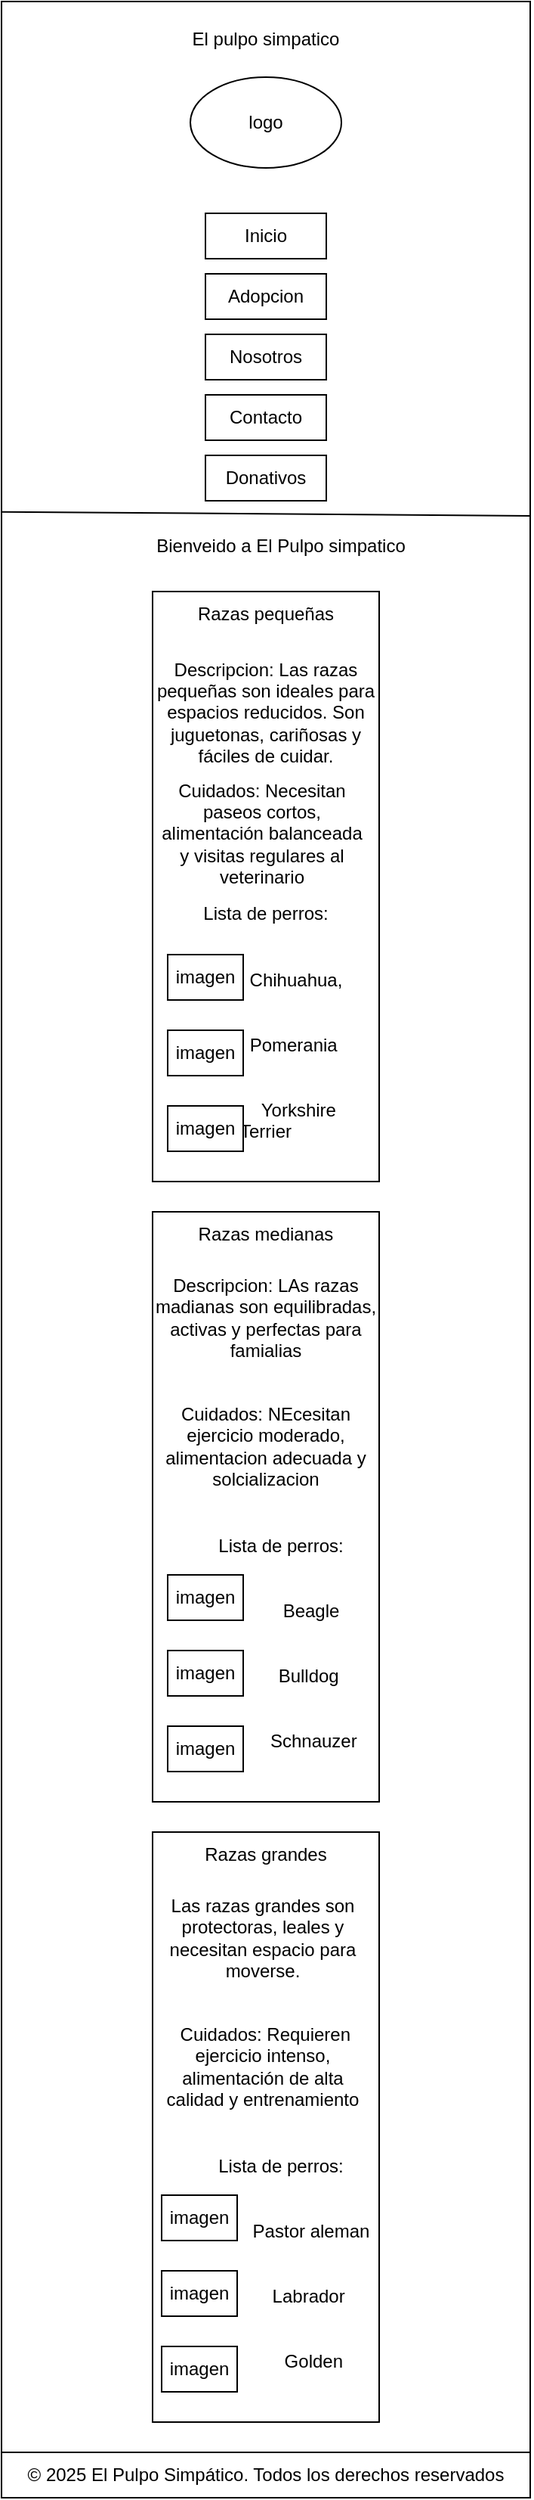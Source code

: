 <mxfile version="22.1.21" type="device">
  <diagram name="Página-1" id="oirGxPg0KlRsJ3XOexyb">
    <mxGraphModel dx="1032" dy="497" grid="1" gridSize="10" guides="1" tooltips="1" connect="1" arrows="1" fold="1" page="1" pageScale="1" pageWidth="827" pageHeight="1169" math="0" shadow="0">
      <root>
        <mxCell id="0" />
        <mxCell id="1" parent="0" />
        <mxCell id="zFN81QH3VRkSANwxlvUG-43" value="" style="group" vertex="1" connectable="0" parent="1">
          <mxGeometry x="40.0" width="350" height="1650" as="geometry" />
        </mxCell>
        <mxCell id="zFN81QH3VRkSANwxlvUG-1" value="" style="rounded=0;whiteSpace=wrap;html=1;" vertex="1" parent="zFN81QH3VRkSANwxlvUG-43">
          <mxGeometry x="2.132e-14" width="350" height="1620" as="geometry" />
        </mxCell>
        <mxCell id="zFN81QH3VRkSANwxlvUG-2" value="logo" style="ellipse;whiteSpace=wrap;html=1;" vertex="1" parent="zFN81QH3VRkSANwxlvUG-43">
          <mxGeometry x="125.0" y="50" width="100" height="60" as="geometry" />
        </mxCell>
        <mxCell id="zFN81QH3VRkSANwxlvUG-3" value="El pulpo simpatico" style="text;html=1;strokeColor=none;fillColor=none;align=center;verticalAlign=middle;whiteSpace=wrap;rounded=0;" vertex="1" parent="zFN81QH3VRkSANwxlvUG-43">
          <mxGeometry x="110.0" y="10" width="130" height="30" as="geometry" />
        </mxCell>
        <mxCell id="zFN81QH3VRkSANwxlvUG-4" value="" style="endArrow=none;html=1;rounded=0;exitX=-0.002;exitY=0.174;exitDx=0;exitDy=0;exitPerimeter=0;" edge="1" parent="zFN81QH3VRkSANwxlvUG-43">
          <mxGeometry width="50" height="50" relative="1" as="geometry">
            <mxPoint y="337.33" as="sourcePoint" />
            <mxPoint x="350" y="340" as="targetPoint" />
          </mxGeometry>
        </mxCell>
        <mxCell id="zFN81QH3VRkSANwxlvUG-5" value="Inicio" style="rounded=0;whiteSpace=wrap;html=1;" vertex="1" parent="zFN81QH3VRkSANwxlvUG-43">
          <mxGeometry x="135.0" y="140" width="80" height="30" as="geometry" />
        </mxCell>
        <mxCell id="zFN81QH3VRkSANwxlvUG-6" value="Adopcion" style="rounded=0;whiteSpace=wrap;html=1;" vertex="1" parent="zFN81QH3VRkSANwxlvUG-43">
          <mxGeometry x="135.0" y="180" width="80" height="30" as="geometry" />
        </mxCell>
        <mxCell id="zFN81QH3VRkSANwxlvUG-7" value="Nosotros" style="rounded=0;whiteSpace=wrap;html=1;" vertex="1" parent="zFN81QH3VRkSANwxlvUG-43">
          <mxGeometry x="135.0" y="220" width="80" height="30" as="geometry" />
        </mxCell>
        <mxCell id="zFN81QH3VRkSANwxlvUG-8" value="Contacto" style="rounded=0;whiteSpace=wrap;html=1;" vertex="1" parent="zFN81QH3VRkSANwxlvUG-43">
          <mxGeometry x="135.0" y="260" width="80" height="30" as="geometry" />
        </mxCell>
        <mxCell id="zFN81QH3VRkSANwxlvUG-9" value="Donativos" style="rounded=0;whiteSpace=wrap;html=1;" vertex="1" parent="zFN81QH3VRkSANwxlvUG-43">
          <mxGeometry x="135.0" y="300" width="80" height="30" as="geometry" />
        </mxCell>
        <mxCell id="zFN81QH3VRkSANwxlvUG-22" value="© 2025 El Pulpo Simpático. Todos los derechos reservados" style="rounded=0;whiteSpace=wrap;html=1;" vertex="1" parent="zFN81QH3VRkSANwxlvUG-43">
          <mxGeometry x="2.132e-14" y="1620" width="350" height="30" as="geometry" />
        </mxCell>
        <mxCell id="zFN81QH3VRkSANwxlvUG-37" value="Bienveido a El Pulpo simpatico" style="text;html=1;strokeColor=none;fillColor=none;align=center;verticalAlign=middle;whiteSpace=wrap;rounded=0;" vertex="1" parent="zFN81QH3VRkSANwxlvUG-43">
          <mxGeometry x="80.0" y="340" width="210" height="40" as="geometry" />
        </mxCell>
        <mxCell id="zFN81QH3VRkSANwxlvUG-39" value="" style="group" vertex="1" connectable="0" parent="zFN81QH3VRkSANwxlvUG-43">
          <mxGeometry x="100.0" y="800" width="150" height="390" as="geometry" />
        </mxCell>
        <mxCell id="zFN81QH3VRkSANwxlvUG-11" value="" style="rounded=0;whiteSpace=wrap;html=1;" vertex="1" parent="zFN81QH3VRkSANwxlvUG-39">
          <mxGeometry width="150" height="390" as="geometry" />
        </mxCell>
        <mxCell id="zFN81QH3VRkSANwxlvUG-23" value="Razas medianas" style="text;html=1;strokeColor=none;fillColor=none;align=center;verticalAlign=middle;whiteSpace=wrap;rounded=0;" vertex="1" parent="zFN81QH3VRkSANwxlvUG-39">
          <mxGeometry width="150" height="30" as="geometry" />
        </mxCell>
        <mxCell id="zFN81QH3VRkSANwxlvUG-25" value="Descripcion: LAs razas madianas son equilibradas, activas y perfectas para famialias" style="text;html=1;strokeColor=none;fillColor=none;align=center;verticalAlign=middle;whiteSpace=wrap;rounded=0;" vertex="1" parent="zFN81QH3VRkSANwxlvUG-39">
          <mxGeometry y="40" width="150" height="60" as="geometry" />
        </mxCell>
        <mxCell id="zFN81QH3VRkSANwxlvUG-26" value="Cuidados: NEcesitan ejercicio moderado, alimentacion adecuada y solcializacion" style="text;html=1;strokeColor=none;fillColor=none;align=center;verticalAlign=middle;whiteSpace=wrap;rounded=0;" vertex="1" parent="zFN81QH3VRkSANwxlvUG-39">
          <mxGeometry y="120" width="150" height="70" as="geometry" />
        </mxCell>
        <mxCell id="zFN81QH3VRkSANwxlvUG-27" value="Lista de perros:&lt;br&gt;&lt;br&gt;&lt;br&gt;&amp;nbsp; &amp;nbsp; &amp;nbsp; &amp;nbsp; &amp;nbsp; &amp;nbsp; Beagle&lt;br&gt;&lt;br&gt;&lt;br&gt;&amp;nbsp; &amp;nbsp; &amp;nbsp; &amp;nbsp; &amp;nbsp; &amp;nbsp;Bulldog&lt;br&gt;&lt;br&gt;&lt;br&gt;&amp;nbsp; &amp;nbsp; &amp;nbsp; &amp;nbsp; &amp;nbsp; &amp;nbsp; &amp;nbsp;Schnauzer" style="text;html=1;strokeColor=none;fillColor=none;align=center;verticalAlign=middle;whiteSpace=wrap;rounded=0;" vertex="1" parent="zFN81QH3VRkSANwxlvUG-39">
          <mxGeometry x="20" y="200" width="130" height="170" as="geometry" />
        </mxCell>
        <mxCell id="zFN81QH3VRkSANwxlvUG-28" value="imagen" style="rounded=0;whiteSpace=wrap;html=1;" vertex="1" parent="zFN81QH3VRkSANwxlvUG-39">
          <mxGeometry x="10" y="240" width="50" height="30" as="geometry" />
        </mxCell>
        <mxCell id="zFN81QH3VRkSANwxlvUG-29" value="imagen" style="rounded=0;whiteSpace=wrap;html=1;" vertex="1" parent="zFN81QH3VRkSANwxlvUG-39">
          <mxGeometry x="10" y="290" width="50" height="30" as="geometry" />
        </mxCell>
        <mxCell id="zFN81QH3VRkSANwxlvUG-30" value="imagen" style="rounded=0;whiteSpace=wrap;html=1;" vertex="1" parent="zFN81QH3VRkSANwxlvUG-39">
          <mxGeometry x="10" y="340" width="50" height="30" as="geometry" />
        </mxCell>
        <mxCell id="zFN81QH3VRkSANwxlvUG-40" value="" style="group" vertex="1" connectable="0" parent="zFN81QH3VRkSANwxlvUG-43">
          <mxGeometry x="100.0" y="390" width="150" height="390" as="geometry" />
        </mxCell>
        <mxCell id="zFN81QH3VRkSANwxlvUG-10" value="" style="rounded=0;whiteSpace=wrap;html=1;" vertex="1" parent="zFN81QH3VRkSANwxlvUG-40">
          <mxGeometry width="150" height="390" as="geometry" />
        </mxCell>
        <mxCell id="zFN81QH3VRkSANwxlvUG-13" value="Razas pequeñas" style="text;html=1;strokeColor=none;fillColor=none;align=center;verticalAlign=middle;whiteSpace=wrap;rounded=0;" vertex="1" parent="zFN81QH3VRkSANwxlvUG-40">
          <mxGeometry x="20" width="110" height="30" as="geometry" />
        </mxCell>
        <mxCell id="zFN81QH3VRkSANwxlvUG-14" value="Descripcion: Las razas pequeñas son ideales para espacios reducidos. Son juguetonas, cariñosas y fáciles de cuidar." style="text;html=1;strokeColor=none;fillColor=none;align=center;verticalAlign=middle;whiteSpace=wrap;rounded=0;" vertex="1" parent="zFN81QH3VRkSANwxlvUG-40">
          <mxGeometry y="40" width="150" height="80" as="geometry" />
        </mxCell>
        <mxCell id="zFN81QH3VRkSANwxlvUG-15" value="Cuidados: Necesitan paseos cortos, alimentación balanceada y visitas regulares al veterinario" style="text;html=1;strokeColor=none;fillColor=none;align=center;verticalAlign=middle;whiteSpace=wrap;rounded=0;" vertex="1" parent="zFN81QH3VRkSANwxlvUG-40">
          <mxGeometry x="5" y="120" width="135" height="80" as="geometry" />
        </mxCell>
        <mxCell id="zFN81QH3VRkSANwxlvUG-16" value="Lista de perros:&lt;br&gt;&lt;br&gt;&lt;br&gt;&amp;nbsp; &amp;nbsp; &amp;nbsp; &amp;nbsp; &amp;nbsp; &amp;nbsp; Chihuahua, &lt;br&gt;&lt;br&gt;&lt;br&gt;&amp;nbsp; &amp;nbsp; &amp;nbsp; &amp;nbsp; &amp;nbsp; &amp;nbsp;Pomerania &lt;br&gt;&lt;br&gt;&lt;br&gt;&amp;nbsp; &amp;nbsp; &amp;nbsp; &amp;nbsp; &amp;nbsp; &amp;nbsp; &amp;nbsp;Yorkshire Terrier" style="text;html=1;strokeColor=none;fillColor=none;align=center;verticalAlign=middle;whiteSpace=wrap;rounded=0;" vertex="1" parent="zFN81QH3VRkSANwxlvUG-40">
          <mxGeometry x="10" y="200" width="130" height="170" as="geometry" />
        </mxCell>
        <mxCell id="zFN81QH3VRkSANwxlvUG-18" value="imagen" style="rounded=0;whiteSpace=wrap;html=1;" vertex="1" parent="zFN81QH3VRkSANwxlvUG-40">
          <mxGeometry x="10" y="240" width="50" height="30" as="geometry" />
        </mxCell>
        <mxCell id="zFN81QH3VRkSANwxlvUG-19" value="imagen" style="rounded=0;whiteSpace=wrap;html=1;" vertex="1" parent="zFN81QH3VRkSANwxlvUG-40">
          <mxGeometry x="10" y="290" width="50" height="30" as="geometry" />
        </mxCell>
        <mxCell id="zFN81QH3VRkSANwxlvUG-20" value="imagen" style="rounded=0;whiteSpace=wrap;html=1;" vertex="1" parent="zFN81QH3VRkSANwxlvUG-40">
          <mxGeometry x="10" y="340" width="50" height="30" as="geometry" />
        </mxCell>
        <mxCell id="zFN81QH3VRkSANwxlvUG-41" value="" style="group" vertex="1" connectable="0" parent="zFN81QH3VRkSANwxlvUG-43">
          <mxGeometry x="100.0" y="1210" width="150" height="390" as="geometry" />
        </mxCell>
        <mxCell id="zFN81QH3VRkSANwxlvUG-12" value="" style="rounded=0;whiteSpace=wrap;html=1;" vertex="1" parent="zFN81QH3VRkSANwxlvUG-41">
          <mxGeometry width="150" height="390" as="geometry" />
        </mxCell>
        <mxCell id="zFN81QH3VRkSANwxlvUG-24" value="Razas grandes" style="text;html=1;strokeColor=none;fillColor=none;align=center;verticalAlign=middle;whiteSpace=wrap;rounded=0;" vertex="1" parent="zFN81QH3VRkSANwxlvUG-41">
          <mxGeometry width="150" height="30" as="geometry" />
        </mxCell>
        <mxCell id="zFN81QH3VRkSANwxlvUG-31" value="Las razas grandes son protectoras, leales y necesitan espacio para moverse." style="text;html=1;strokeColor=none;fillColor=none;align=center;verticalAlign=middle;whiteSpace=wrap;rounded=0;" vertex="1" parent="zFN81QH3VRkSANwxlvUG-41">
          <mxGeometry y="40" width="146" height="60" as="geometry" />
        </mxCell>
        <mxCell id="zFN81QH3VRkSANwxlvUG-32" value="&amp;nbsp;Cuidados: Requieren ejercicio intenso, alimentación de alta calidad y entrenamiento" style="text;html=1;strokeColor=none;fillColor=none;align=center;verticalAlign=middle;whiteSpace=wrap;rounded=0;" vertex="1" parent="zFN81QH3VRkSANwxlvUG-41">
          <mxGeometry y="125" width="146" height="60" as="geometry" />
        </mxCell>
        <mxCell id="zFN81QH3VRkSANwxlvUG-33" value="Lista de perros:&lt;br&gt;&lt;br&gt;&lt;br&gt;&amp;nbsp; &amp;nbsp; &amp;nbsp; &amp;nbsp; &amp;nbsp; &amp;nbsp; Pastor aleman&lt;br&gt;&lt;br&gt;&lt;br&gt;&amp;nbsp; &amp;nbsp; &amp;nbsp; &amp;nbsp; &amp;nbsp; &amp;nbsp;Labrador&lt;br&gt;&lt;br&gt;&lt;br&gt;&amp;nbsp; &amp;nbsp; &amp;nbsp; &amp;nbsp; &amp;nbsp; &amp;nbsp; &amp;nbsp;Golden" style="text;html=1;strokeColor=none;fillColor=none;align=center;verticalAlign=middle;whiteSpace=wrap;rounded=0;" vertex="1" parent="zFN81QH3VRkSANwxlvUG-41">
          <mxGeometry x="20" y="200" width="130" height="170" as="geometry" />
        </mxCell>
        <mxCell id="zFN81QH3VRkSANwxlvUG-34" value="imagen" style="rounded=0;whiteSpace=wrap;html=1;" vertex="1" parent="zFN81QH3VRkSANwxlvUG-41">
          <mxGeometry x="6" y="240" width="50" height="30" as="geometry" />
        </mxCell>
        <mxCell id="zFN81QH3VRkSANwxlvUG-35" value="imagen" style="rounded=0;whiteSpace=wrap;html=1;" vertex="1" parent="zFN81QH3VRkSANwxlvUG-41">
          <mxGeometry x="6" y="290" width="50" height="30" as="geometry" />
        </mxCell>
        <mxCell id="zFN81QH3VRkSANwxlvUG-36" value="imagen" style="rounded=0;whiteSpace=wrap;html=1;" vertex="1" parent="zFN81QH3VRkSANwxlvUG-41">
          <mxGeometry x="6" y="340" width="50" height="30" as="geometry" />
        </mxCell>
      </root>
    </mxGraphModel>
  </diagram>
</mxfile>

